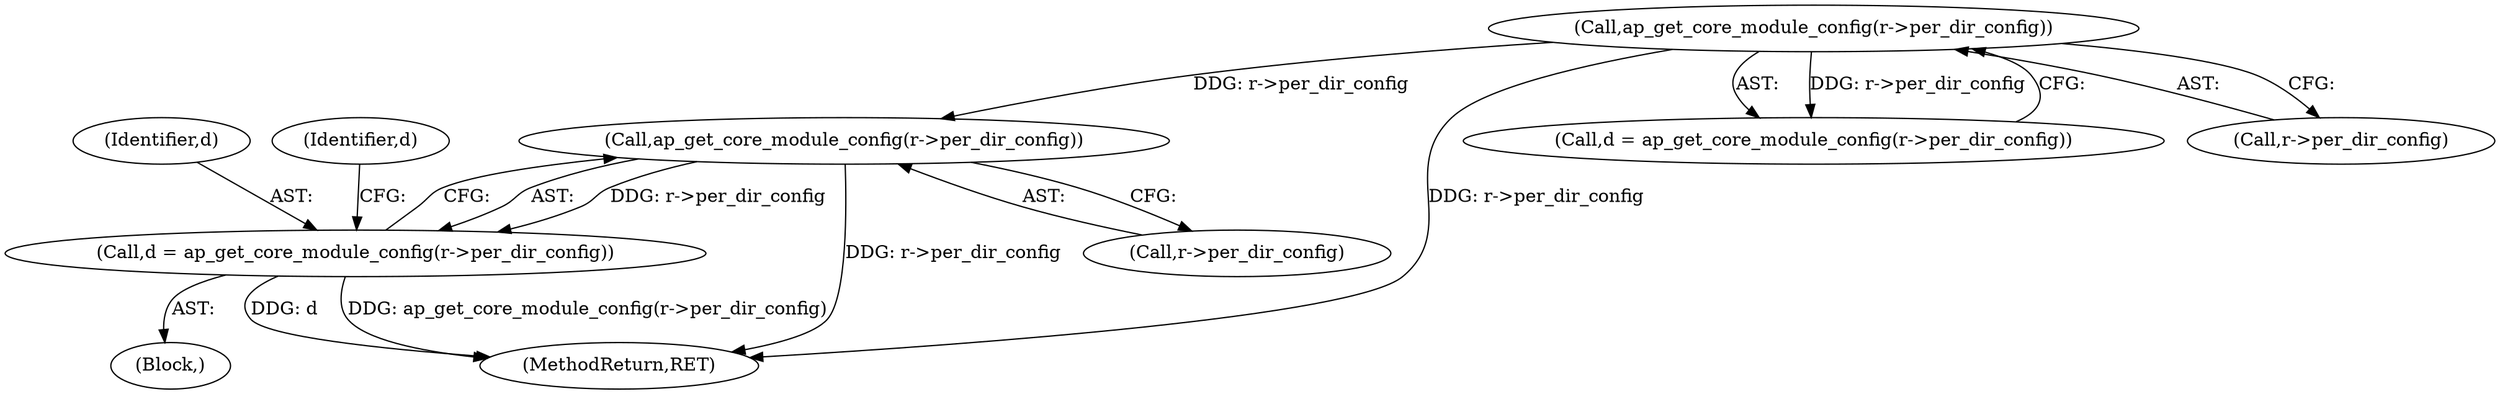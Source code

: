 digraph "0_httpd_cd2b7a26c776b0754fb98426a67804fd48118708@pointer" {
"1000222" [label="(Call,ap_get_core_module_config(r->per_dir_config))"];
"1000142" [label="(Call,ap_get_core_module_config(r->per_dir_config))"];
"1000220" [label="(Call,d = ap_get_core_module_config(r->per_dir_config))"];
"1000219" [label="(Block,)"];
"1000221" [label="(Identifier,d)"];
"1000142" [label="(Call,ap_get_core_module_config(r->per_dir_config))"];
"1000140" [label="(Call,d = ap_get_core_module_config(r->per_dir_config))"];
"1000220" [label="(Call,d = ap_get_core_module_config(r->per_dir_config))"];
"1000223" [label="(Call,r->per_dir_config)"];
"1000617" [label="(MethodReturn,RET)"];
"1000143" [label="(Call,r->per_dir_config)"];
"1000222" [label="(Call,ap_get_core_module_config(r->per_dir_config))"];
"1000228" [label="(Identifier,d)"];
"1000222" -> "1000220"  [label="AST: "];
"1000222" -> "1000223"  [label="CFG: "];
"1000223" -> "1000222"  [label="AST: "];
"1000220" -> "1000222"  [label="CFG: "];
"1000222" -> "1000617"  [label="DDG: r->per_dir_config"];
"1000222" -> "1000220"  [label="DDG: r->per_dir_config"];
"1000142" -> "1000222"  [label="DDG: r->per_dir_config"];
"1000142" -> "1000140"  [label="AST: "];
"1000142" -> "1000143"  [label="CFG: "];
"1000143" -> "1000142"  [label="AST: "];
"1000140" -> "1000142"  [label="CFG: "];
"1000142" -> "1000617"  [label="DDG: r->per_dir_config"];
"1000142" -> "1000140"  [label="DDG: r->per_dir_config"];
"1000220" -> "1000219"  [label="AST: "];
"1000221" -> "1000220"  [label="AST: "];
"1000228" -> "1000220"  [label="CFG: "];
"1000220" -> "1000617"  [label="DDG: d"];
"1000220" -> "1000617"  [label="DDG: ap_get_core_module_config(r->per_dir_config)"];
}
